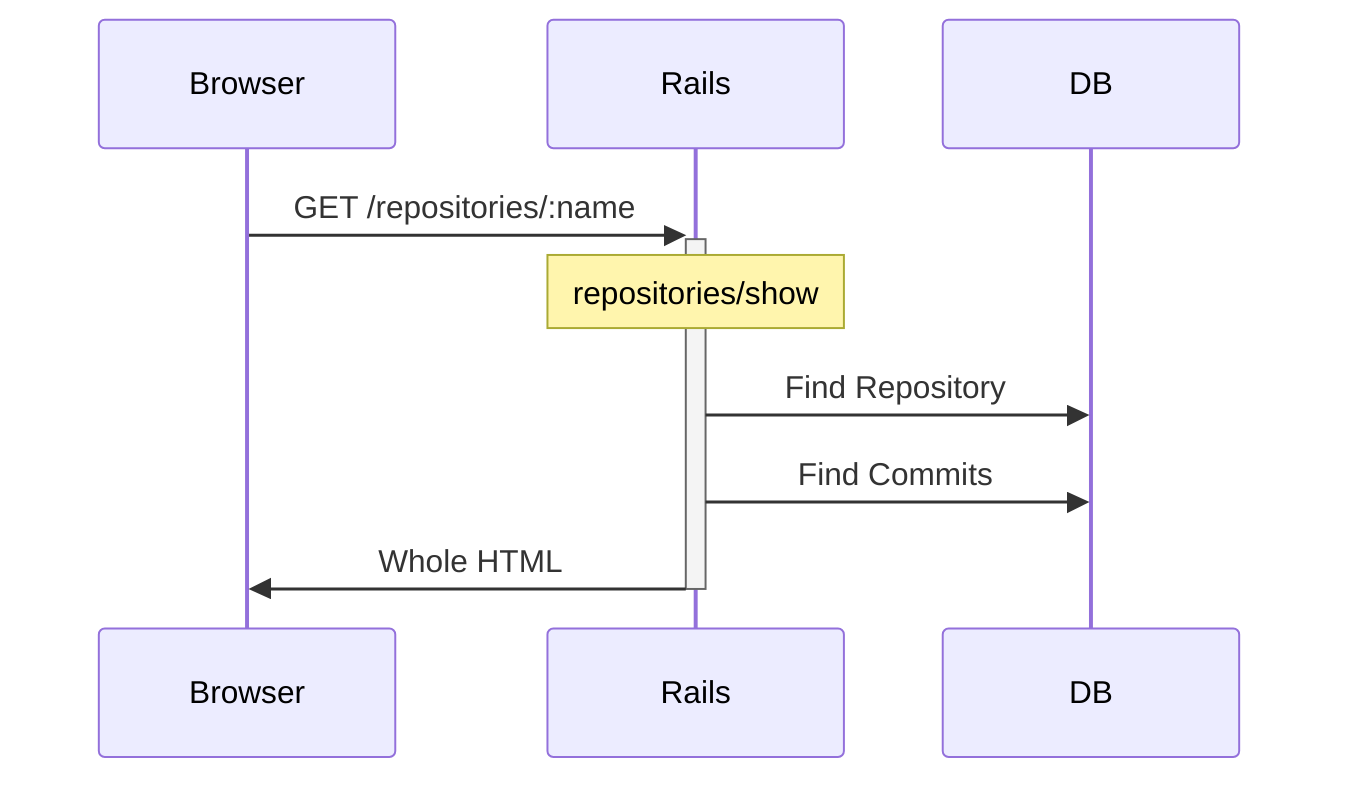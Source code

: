 sequenceDiagram
  participant Browser
  participant Rails
  participant DB
Browser->>+Rails: GET /repositories/:name
Note over Rails: repositories/show
Rails->>DB: Find Repository
Rails->>DB: Find Commits
Rails->>-Browser: Whole HTML